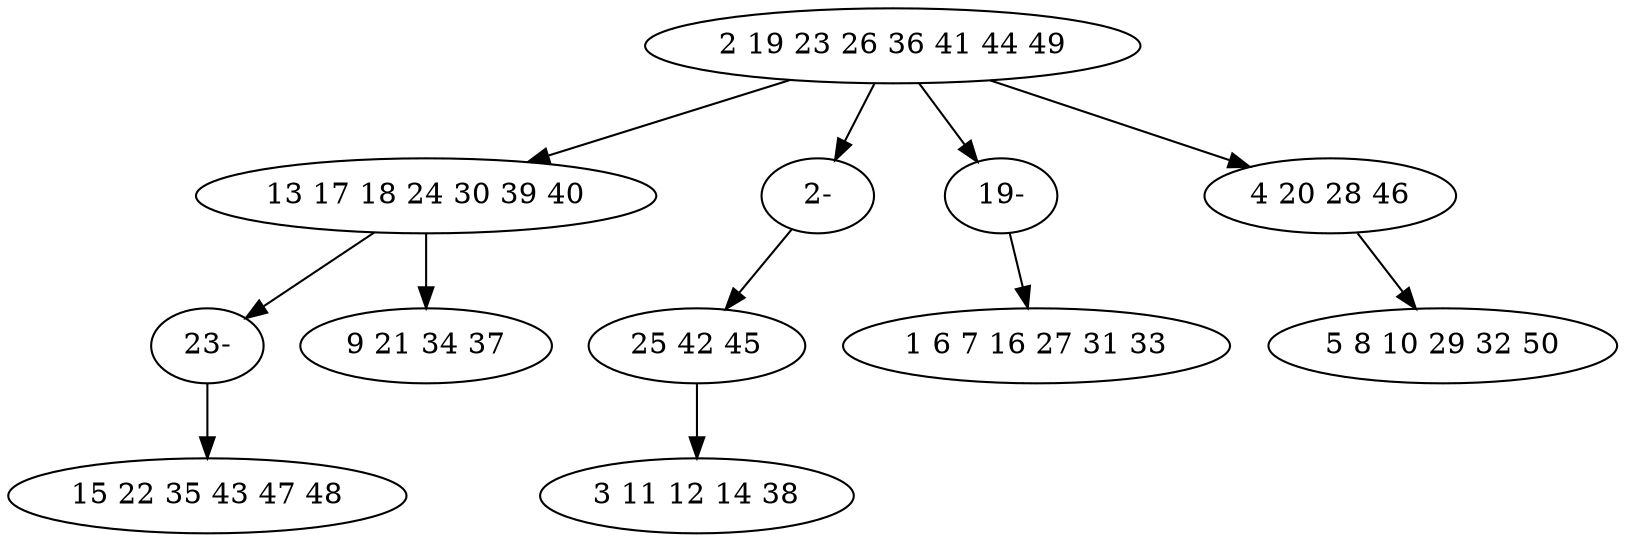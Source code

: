 digraph true_tree {
	"0" -> "1"
	"0" -> "11"
	"2" -> "3"
	"1" -> "9"
	"1" -> "5"
	"0" -> "10"
	"0" -> "7"
	"7" -> "8"
	"9" -> "4"
	"10" -> "6"
	"11" -> "2"
	"0" [label="2 19 23 26 36 41 44 49"];
	"1" [label="13 17 18 24 30 39 40"];
	"2" [label="25 42 45"];
	"3" [label="3 11 12 14 38"];
	"4" [label="15 22 35 43 47 48"];
	"5" [label="9 21 34 37"];
	"6" [label="1 6 7 16 27 31 33"];
	"7" [label="4 20 28 46"];
	"8" [label="5 8 10 29 32 50"];
	"9" [label="23-"];
	"10" [label="19-"];
	"11" [label="2-"];
}
